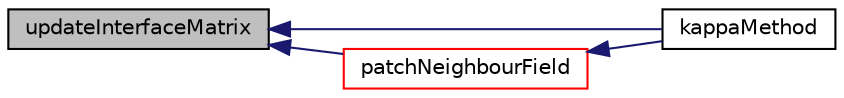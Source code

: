 digraph "updateInterfaceMatrix"
{
  bgcolor="transparent";
  edge [fontname="Helvetica",fontsize="10",labelfontname="Helvetica",labelfontsize="10"];
  node [fontname="Helvetica",fontsize="10",shape=record];
  rankdir="LR";
  Node1 [label="updateInterfaceMatrix",height=0.2,width=0.4,color="black", fillcolor="grey75", style="filled", fontcolor="black"];
  Node1 -> Node2 [dir="back",color="midnightblue",fontsize="10",style="solid",fontname="Helvetica"];
  Node2 [label="kappaMethod",height=0.2,width=0.4,color="black",URL="$a00644.html#a21501e61adecf31edcab8f96179216bc",tooltip="Method to obtain K. "];
  Node1 -> Node3 [dir="back",color="midnightblue",fontsize="10",style="solid",fontname="Helvetica"];
  Node3 [label="patchNeighbourField",height=0.2,width=0.4,color="red",URL="$a00644.html#a47e8a8c028c662cd5699753fe78d0893",tooltip="Return neighbour coupled internal cell data. "];
  Node3 -> Node2 [dir="back",color="midnightblue",fontsize="10",style="solid",fontname="Helvetica"];
}
